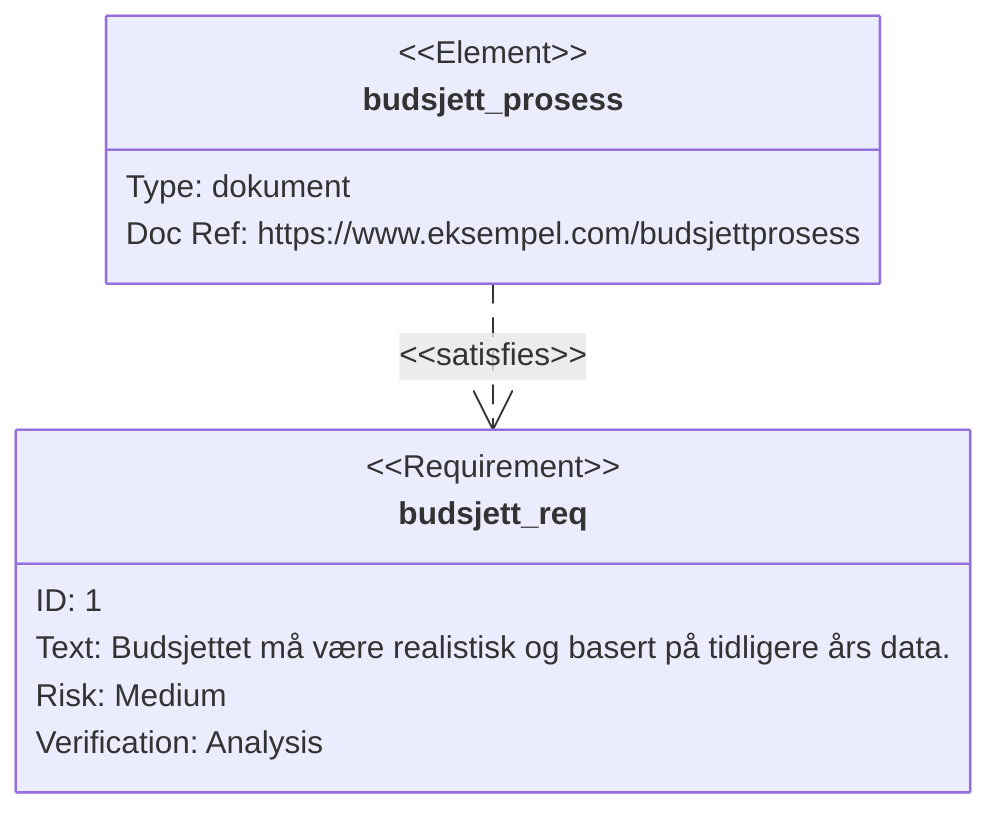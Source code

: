 requirementDiagram
    requirement budsjett_req {
        id: 1
        text: Budsjettet må være realistisk og basert på tidligere års data.
        risk: medium
        verifymethod: analysis
    }

    element budsjett_prosess {
        type: dokument
        docref: "https://www.eksempel.com/budsjettprosess"
    }

    budsjett_prosess - satisfies -> budsjett_req